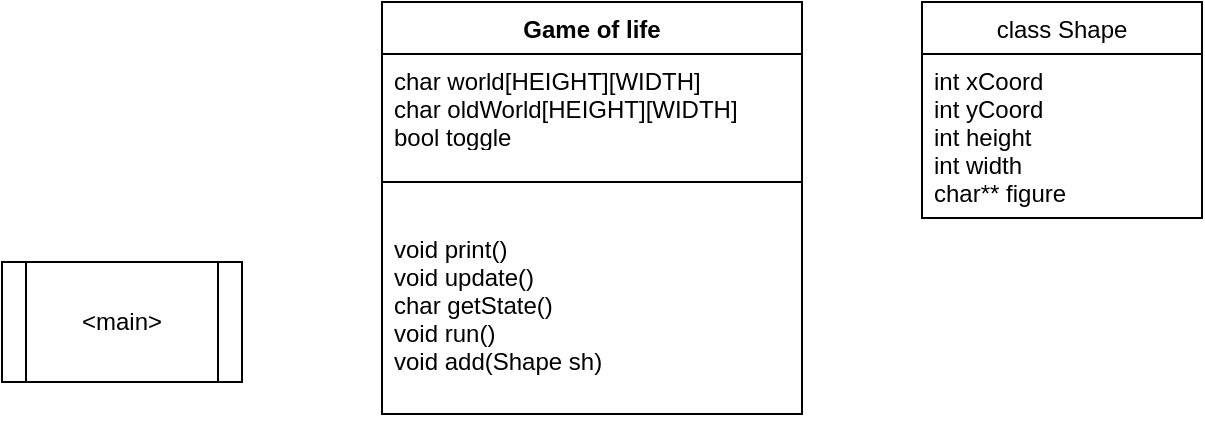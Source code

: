 <mxfile version="16.6.3" type="github">
  <diagram id="rGP_3KqAhRyuvUC-G5vL" name="Page-1">
    <mxGraphModel dx="946" dy="645" grid="1" gridSize="10" guides="1" tooltips="1" connect="1" arrows="1" fold="1" page="1" pageScale="1" pageWidth="827" pageHeight="1169" math="0" shadow="0">
      <root>
        <mxCell id="0" />
        <mxCell id="1" parent="0" />
        <mxCell id="mzV-4TzSd7CJ0i-5Wjiv-8" value="&amp;lt;main&amp;gt;" style="shape=process;whiteSpace=wrap;html=1;backgroundOutline=1;" vertex="1" parent="1">
          <mxGeometry x="180" y="260" width="120" height="60" as="geometry" />
        </mxCell>
        <mxCell id="mzV-4TzSd7CJ0i-5Wjiv-9" value="Game of life" style="swimlane;fontStyle=1;align=center;verticalAlign=top;childLayout=stackLayout;horizontal=1;startSize=26;horizontalStack=0;resizeParent=1;resizeParentMax=0;resizeLast=0;collapsible=1;marginBottom=0;" vertex="1" parent="1">
          <mxGeometry x="370" y="130" width="210" height="206" as="geometry">
            <mxRectangle x="360" y="100" width="100" height="26" as="alternateBounds" />
          </mxGeometry>
        </mxCell>
        <mxCell id="mzV-4TzSd7CJ0i-5Wjiv-10" value="char world[HEIGHT][WIDTH]&#xa;char oldWorld[HEIGHT][WIDTH]&#xa;bool toggle" style="text;strokeColor=none;fillColor=none;align=left;verticalAlign=top;spacingLeft=4;spacingRight=4;overflow=hidden;rotatable=0;points=[[0,0.5],[1,0.5]];portConstraint=eastwest;" vertex="1" parent="mzV-4TzSd7CJ0i-5Wjiv-9">
          <mxGeometry y="26" width="210" height="44" as="geometry" />
        </mxCell>
        <mxCell id="mzV-4TzSd7CJ0i-5Wjiv-11" value="" style="line;strokeWidth=1;fillColor=none;align=left;verticalAlign=middle;spacingTop=-1;spacingLeft=3;spacingRight=3;rotatable=0;labelPosition=right;points=[];portConstraint=eastwest;" vertex="1" parent="mzV-4TzSd7CJ0i-5Wjiv-9">
          <mxGeometry y="70" width="210" height="40" as="geometry" />
        </mxCell>
        <mxCell id="mzV-4TzSd7CJ0i-5Wjiv-12" value="void print()&#xa;void update()&#xa;char getState()&#xa;void run()&#xa;void add(Shape sh)" style="text;strokeColor=none;fillColor=none;align=left;verticalAlign=top;spacingLeft=4;spacingRight=4;overflow=hidden;rotatable=0;points=[[0,0.5],[1,0.5]];portConstraint=eastwest;" vertex="1" parent="mzV-4TzSd7CJ0i-5Wjiv-9">
          <mxGeometry y="110" width="210" height="96" as="geometry" />
        </mxCell>
        <mxCell id="mzV-4TzSd7CJ0i-5Wjiv-13" value="class Shape" style="swimlane;fontStyle=0;childLayout=stackLayout;horizontal=1;startSize=26;fillColor=none;horizontalStack=0;resizeParent=1;resizeParentMax=0;resizeLast=0;collapsible=1;marginBottom=0;" vertex="1" parent="1">
          <mxGeometry x="640" y="130" width="140" height="108" as="geometry" />
        </mxCell>
        <mxCell id="mzV-4TzSd7CJ0i-5Wjiv-14" value="int xCoord&#xa;int yCoord&#xa;int height&#xa;int width&#xa;char** figure" style="text;strokeColor=none;fillColor=none;align=left;verticalAlign=top;spacingLeft=4;spacingRight=4;overflow=hidden;rotatable=0;points=[[0,0.5],[1,0.5]];portConstraint=eastwest;" vertex="1" parent="mzV-4TzSd7CJ0i-5Wjiv-13">
          <mxGeometry y="26" width="140" height="82" as="geometry" />
        </mxCell>
      </root>
    </mxGraphModel>
  </diagram>
</mxfile>
